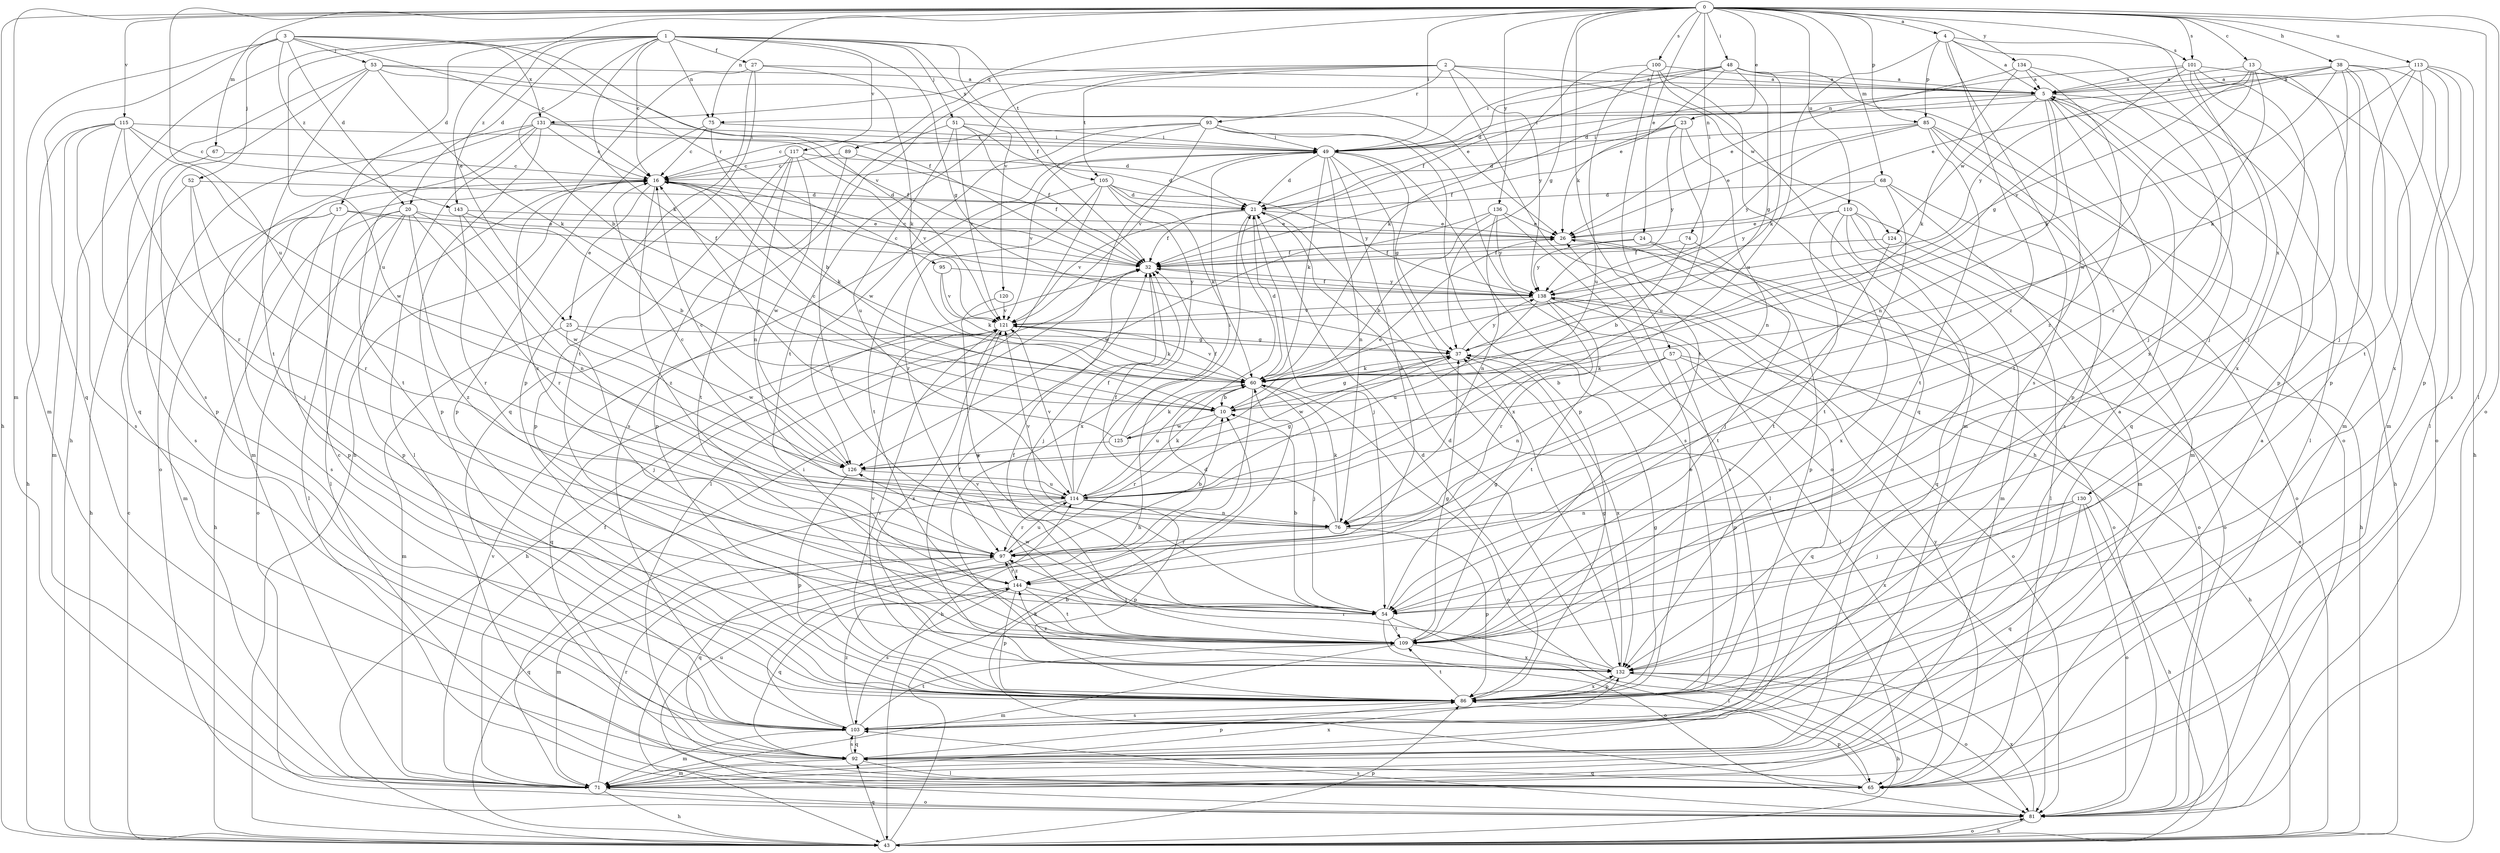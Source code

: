 strict digraph  {
0;
1;
2;
3;
4;
5;
10;
13;
16;
17;
20;
21;
23;
24;
25;
26;
27;
32;
37;
38;
43;
48;
49;
51;
52;
53;
54;
57;
60;
65;
67;
68;
71;
74;
75;
76;
81;
85;
86;
89;
92;
93;
95;
97;
100;
101;
103;
105;
109;
110;
113;
114;
115;
117;
120;
121;
124;
125;
126;
130;
131;
132;
134;
136;
138;
143;
144;
0 -> 4  [label=a];
0 -> 13  [label=c];
0 -> 23  [label=e];
0 -> 24  [label=e];
0 -> 25  [label=e];
0 -> 37  [label=g];
0 -> 38  [label=h];
0 -> 43  [label=h];
0 -> 48  [label=i];
0 -> 49  [label=i];
0 -> 57  [label=k];
0 -> 65  [label=l];
0 -> 67  [label=m];
0 -> 68  [label=m];
0 -> 71  [label=m];
0 -> 74  [label=n];
0 -> 75  [label=n];
0 -> 81  [label=o];
0 -> 85  [label=p];
0 -> 89  [label=q];
0 -> 100  [label=s];
0 -> 101  [label=s];
0 -> 110  [label=u];
0 -> 113  [label=u];
0 -> 114  [label=u];
0 -> 115  [label=v];
0 -> 130  [label=x];
0 -> 134  [label=y];
0 -> 136  [label=y];
1 -> 10  [label=b];
1 -> 16  [label=c];
1 -> 17  [label=d];
1 -> 20  [label=d];
1 -> 27  [label=f];
1 -> 32  [label=f];
1 -> 37  [label=g];
1 -> 43  [label=h];
1 -> 51  [label=j];
1 -> 60  [label=k];
1 -> 75  [label=n];
1 -> 105  [label=t];
1 -> 114  [label=u];
1 -> 117  [label=v];
1 -> 120  [label=v];
1 -> 143  [label=z];
2 -> 5  [label=a];
2 -> 43  [label=h];
2 -> 92  [label=q];
2 -> 93  [label=r];
2 -> 105  [label=t];
2 -> 109  [label=t];
2 -> 124  [label=w];
2 -> 131  [label=x];
2 -> 138  [label=y];
3 -> 16  [label=c];
3 -> 20  [label=d];
3 -> 52  [label=j];
3 -> 53  [label=j];
3 -> 71  [label=m];
3 -> 92  [label=q];
3 -> 95  [label=r];
3 -> 121  [label=v];
3 -> 131  [label=x];
3 -> 143  [label=z];
4 -> 5  [label=a];
4 -> 85  [label=p];
4 -> 101  [label=s];
4 -> 103  [label=s];
4 -> 114  [label=u];
4 -> 132  [label=x];
4 -> 144  [label=z];
5 -> 49  [label=i];
5 -> 65  [label=l];
5 -> 75  [label=n];
5 -> 76  [label=n];
5 -> 86  [label=p];
5 -> 92  [label=q];
5 -> 109  [label=t];
5 -> 124  [label=w];
10 -> 16  [label=c];
10 -> 37  [label=g];
10 -> 97  [label=r];
10 -> 125  [label=w];
13 -> 5  [label=a];
13 -> 81  [label=o];
13 -> 97  [label=r];
13 -> 121  [label=v];
13 -> 126  [label=w];
13 -> 138  [label=y];
16 -> 21  [label=d];
16 -> 25  [label=e];
16 -> 60  [label=k];
16 -> 65  [label=l];
16 -> 144  [label=z];
17 -> 26  [label=e];
17 -> 32  [label=f];
17 -> 71  [label=m];
17 -> 86  [label=p];
17 -> 103  [label=s];
20 -> 26  [label=e];
20 -> 43  [label=h];
20 -> 65  [label=l];
20 -> 76  [label=n];
20 -> 81  [label=o];
20 -> 86  [label=p];
20 -> 97  [label=r];
20 -> 144  [label=z];
21 -> 26  [label=e];
21 -> 32  [label=f];
21 -> 43  [label=h];
21 -> 54  [label=j];
21 -> 65  [label=l];
21 -> 121  [label=v];
23 -> 21  [label=d];
23 -> 32  [label=f];
23 -> 49  [label=i];
23 -> 76  [label=n];
23 -> 114  [label=u];
23 -> 138  [label=y];
24 -> 32  [label=f];
24 -> 81  [label=o];
24 -> 109  [label=t];
24 -> 138  [label=y];
25 -> 37  [label=g];
25 -> 54  [label=j];
25 -> 71  [label=m];
25 -> 126  [label=w];
26 -> 32  [label=f];
26 -> 81  [label=o];
27 -> 5  [label=a];
27 -> 43  [label=h];
27 -> 60  [label=k];
27 -> 86  [label=p];
27 -> 109  [label=t];
32 -> 16  [label=c];
32 -> 43  [label=h];
32 -> 54  [label=j];
32 -> 138  [label=y];
37 -> 60  [label=k];
37 -> 126  [label=w];
37 -> 132  [label=x];
37 -> 138  [label=y];
38 -> 5  [label=a];
38 -> 26  [label=e];
38 -> 43  [label=h];
38 -> 49  [label=i];
38 -> 54  [label=j];
38 -> 60  [label=k];
38 -> 65  [label=l];
38 -> 71  [label=m];
38 -> 86  [label=p];
43 -> 16  [label=c];
43 -> 26  [label=e];
43 -> 60  [label=k];
43 -> 81  [label=o];
43 -> 86  [label=p];
43 -> 92  [label=q];
48 -> 5  [label=a];
48 -> 21  [label=d];
48 -> 26  [label=e];
48 -> 32  [label=f];
48 -> 37  [label=g];
48 -> 49  [label=i];
48 -> 60  [label=k];
48 -> 81  [label=o];
49 -> 16  [label=c];
49 -> 21  [label=d];
49 -> 37  [label=g];
49 -> 60  [label=k];
49 -> 76  [label=n];
49 -> 103  [label=s];
49 -> 121  [label=v];
49 -> 132  [label=x];
49 -> 144  [label=z];
51 -> 21  [label=d];
51 -> 32  [label=f];
51 -> 49  [label=i];
51 -> 54  [label=j];
51 -> 114  [label=u];
51 -> 121  [label=v];
52 -> 21  [label=d];
52 -> 43  [label=h];
52 -> 54  [label=j];
52 -> 97  [label=r];
53 -> 5  [label=a];
53 -> 26  [label=e];
53 -> 32  [label=f];
53 -> 60  [label=k];
53 -> 92  [label=q];
53 -> 103  [label=s];
53 -> 109  [label=t];
54 -> 10  [label=b];
54 -> 37  [label=g];
54 -> 65  [label=l];
54 -> 81  [label=o];
54 -> 109  [label=t];
54 -> 126  [label=w];
57 -> 10  [label=b];
57 -> 43  [label=h];
57 -> 60  [label=k];
57 -> 76  [label=n];
57 -> 86  [label=p];
57 -> 92  [label=q];
60 -> 10  [label=b];
60 -> 21  [label=d];
60 -> 43  [label=h];
60 -> 54  [label=j];
60 -> 81  [label=o];
60 -> 114  [label=u];
60 -> 121  [label=v];
65 -> 5  [label=a];
65 -> 10  [label=b];
65 -> 86  [label=p];
65 -> 92  [label=q];
65 -> 138  [label=y];
67 -> 16  [label=c];
67 -> 103  [label=s];
68 -> 21  [label=d];
68 -> 71  [label=m];
68 -> 81  [label=o];
68 -> 109  [label=t];
68 -> 138  [label=y];
71 -> 32  [label=f];
71 -> 43  [label=h];
71 -> 49  [label=i];
71 -> 81  [label=o];
71 -> 97  [label=r];
71 -> 121  [label=v];
71 -> 132  [label=x];
74 -> 10  [label=b];
74 -> 32  [label=f];
74 -> 86  [label=p];
75 -> 10  [label=b];
75 -> 16  [label=c];
75 -> 49  [label=i];
75 -> 86  [label=p];
76 -> 32  [label=f];
76 -> 60  [label=k];
76 -> 86  [label=p];
76 -> 97  [label=r];
76 -> 121  [label=v];
81 -> 43  [label=h];
81 -> 103  [label=s];
81 -> 114  [label=u];
81 -> 132  [label=x];
85 -> 26  [label=e];
85 -> 43  [label=h];
85 -> 49  [label=i];
85 -> 71  [label=m];
85 -> 103  [label=s];
85 -> 109  [label=t];
85 -> 138  [label=y];
86 -> 21  [label=d];
86 -> 26  [label=e];
86 -> 37  [label=g];
86 -> 103  [label=s];
86 -> 109  [label=t];
86 -> 121  [label=v];
86 -> 132  [label=x];
89 -> 16  [label=c];
89 -> 32  [label=f];
89 -> 86  [label=p];
92 -> 65  [label=l];
92 -> 71  [label=m];
92 -> 86  [label=p];
92 -> 103  [label=s];
93 -> 16  [label=c];
93 -> 49  [label=i];
93 -> 81  [label=o];
93 -> 86  [label=p];
93 -> 103  [label=s];
93 -> 121  [label=v];
93 -> 126  [label=w];
95 -> 60  [label=k];
95 -> 121  [label=v];
95 -> 138  [label=y];
97 -> 10  [label=b];
97 -> 16  [label=c];
97 -> 71  [label=m];
97 -> 92  [label=q];
97 -> 114  [label=u];
97 -> 144  [label=z];
100 -> 5  [label=a];
100 -> 60  [label=k];
100 -> 71  [label=m];
100 -> 92  [label=q];
100 -> 109  [label=t];
100 -> 114  [label=u];
101 -> 5  [label=a];
101 -> 21  [label=d];
101 -> 37  [label=g];
101 -> 54  [label=j];
101 -> 71  [label=m];
101 -> 86  [label=p];
101 -> 132  [label=x];
103 -> 5  [label=a];
103 -> 16  [label=c];
103 -> 21  [label=d];
103 -> 71  [label=m];
103 -> 92  [label=q];
103 -> 109  [label=t];
103 -> 144  [label=z];
105 -> 21  [label=d];
105 -> 60  [label=k];
105 -> 65  [label=l];
105 -> 97  [label=r];
105 -> 109  [label=t];
105 -> 132  [label=x];
105 -> 138  [label=y];
109 -> 32  [label=f];
109 -> 37  [label=g];
109 -> 71  [label=m];
109 -> 121  [label=v];
109 -> 132  [label=x];
110 -> 26  [label=e];
110 -> 43  [label=h];
110 -> 65  [label=l];
110 -> 71  [label=m];
110 -> 92  [label=q];
110 -> 109  [label=t];
110 -> 132  [label=x];
113 -> 5  [label=a];
113 -> 54  [label=j];
113 -> 60  [label=k];
113 -> 86  [label=p];
113 -> 103  [label=s];
113 -> 109  [label=t];
113 -> 132  [label=x];
114 -> 16  [label=c];
114 -> 32  [label=f];
114 -> 37  [label=g];
114 -> 49  [label=i];
114 -> 60  [label=k];
114 -> 76  [label=n];
114 -> 86  [label=p];
114 -> 97  [label=r];
114 -> 121  [label=v];
114 -> 43  [label=q];
115 -> 16  [label=c];
115 -> 43  [label=h];
115 -> 49  [label=i];
115 -> 71  [label=m];
115 -> 86  [label=p];
115 -> 97  [label=r];
115 -> 103  [label=s];
115 -> 126  [label=w];
117 -> 16  [label=c];
117 -> 21  [label=d];
117 -> 76  [label=n];
117 -> 86  [label=p];
117 -> 109  [label=t];
117 -> 121  [label=v];
117 -> 126  [label=w];
120 -> 54  [label=j];
120 -> 121  [label=v];
121 -> 37  [label=g];
121 -> 60  [label=k];
121 -> 92  [label=q];
121 -> 132  [label=x];
124 -> 32  [label=f];
124 -> 54  [label=j];
124 -> 81  [label=o];
125 -> 16  [label=c];
125 -> 26  [label=e];
125 -> 32  [label=f];
125 -> 60  [label=k];
125 -> 126  [label=w];
126 -> 16  [label=c];
126 -> 86  [label=p];
126 -> 114  [label=u];
130 -> 43  [label=h];
130 -> 54  [label=j];
130 -> 76  [label=n];
130 -> 81  [label=o];
130 -> 92  [label=q];
130 -> 132  [label=x];
131 -> 16  [label=c];
131 -> 32  [label=f];
131 -> 49  [label=i];
131 -> 65  [label=l];
131 -> 71  [label=m];
131 -> 81  [label=o];
131 -> 86  [label=p];
131 -> 109  [label=t];
132 -> 21  [label=d];
132 -> 32  [label=f];
132 -> 37  [label=g];
132 -> 43  [label=h];
132 -> 81  [label=o];
132 -> 86  [label=p];
132 -> 97  [label=r];
132 -> 121  [label=v];
132 -> 144  [label=z];
134 -> 5  [label=a];
134 -> 26  [label=e];
134 -> 54  [label=j];
134 -> 60  [label=k];
134 -> 144  [label=z];
136 -> 10  [label=b];
136 -> 26  [label=e];
136 -> 76  [label=n];
136 -> 103  [label=s];
136 -> 126  [label=w];
136 -> 138  [label=y];
138 -> 16  [label=c];
138 -> 32  [label=f];
138 -> 65  [label=l];
138 -> 81  [label=o];
138 -> 97  [label=r];
138 -> 109  [label=t];
138 -> 114  [label=u];
138 -> 121  [label=v];
143 -> 10  [label=b];
143 -> 26  [label=e];
143 -> 97  [label=r];
143 -> 126  [label=w];
144 -> 54  [label=j];
144 -> 86  [label=p];
144 -> 92  [label=q];
144 -> 97  [label=r];
144 -> 103  [label=s];
144 -> 109  [label=t];
}
